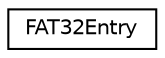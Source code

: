 digraph "类继承关系图"
{
  edge [fontname="Helvetica",fontsize="10",labelfontname="Helvetica",labelfontsize="10"];
  node [fontname="Helvetica",fontsize="10",shape=record];
  rankdir="LR";
  Node0 [label="FAT32Entry",height=0.2,width=0.4,color="black", fillcolor="white", style="filled",URL="$d2/d32/class_f_a_t32_entry.html"];
}
